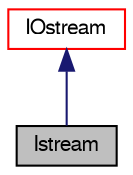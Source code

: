 digraph "Istream"
{
  bgcolor="transparent";
  edge [fontname="FreeSans",fontsize="10",labelfontname="FreeSans",labelfontsize="10"];
  node [fontname="FreeSans",fontsize="10",shape=record];
  Node9 [label="Istream",height=0.2,width=0.4,color="black", fillcolor="grey75", style="filled", fontcolor="black"];
  Node10 -> Node9 [dir="back",color="midnightblue",fontsize="10",style="solid",fontname="FreeSans"];
  Node10 [label="IOstream",height=0.2,width=0.4,color="red",URL="$a26226.html",tooltip="An IOstream is an abstract base class for all input/output systems; be they streams, files, token lists etc. "];
}
